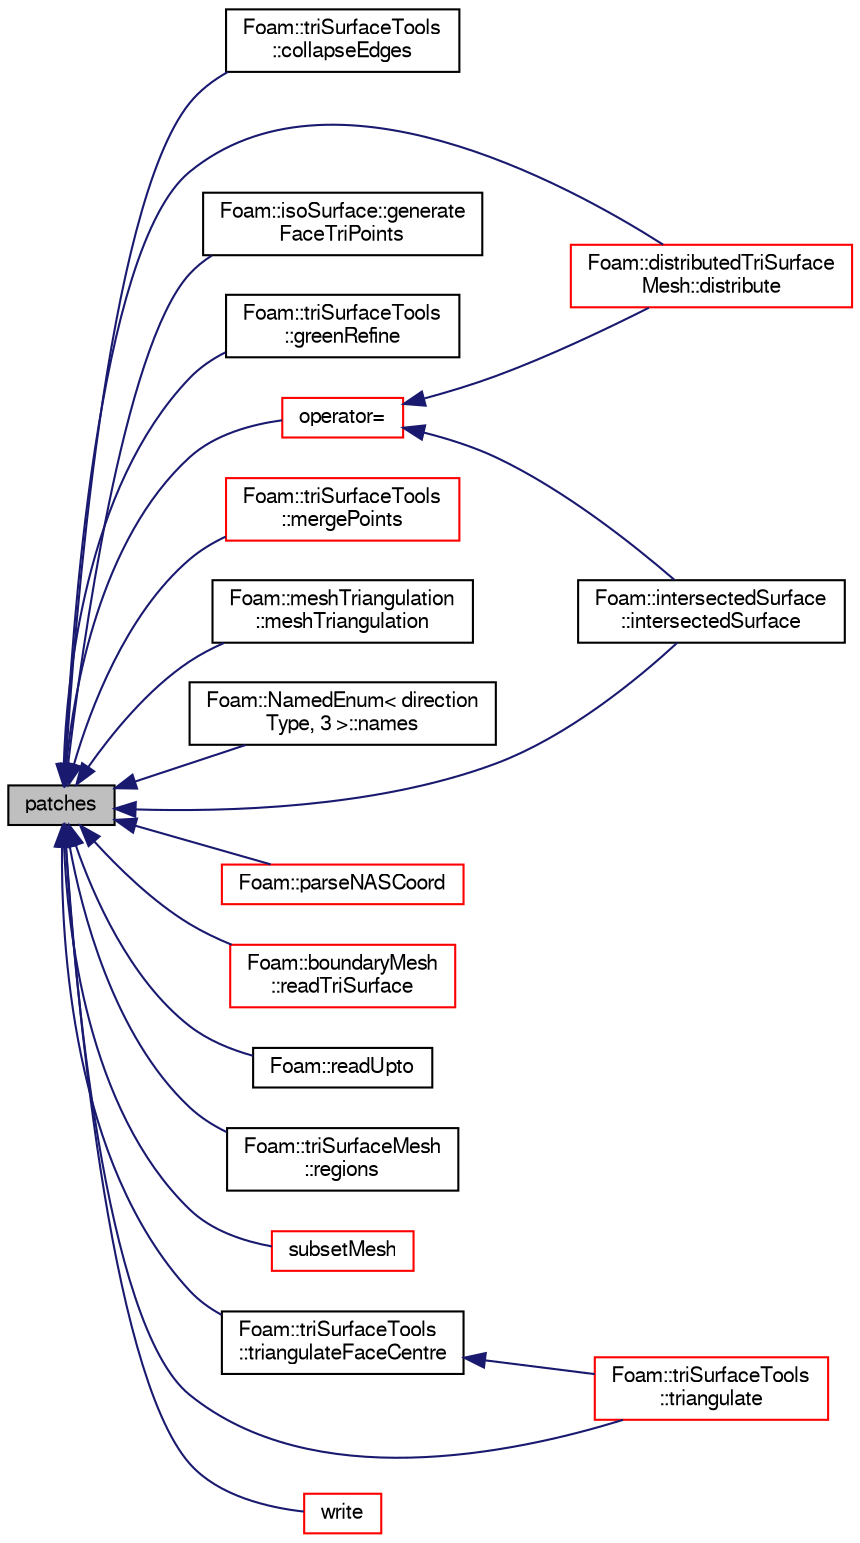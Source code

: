 digraph "patches"
{
  bgcolor="transparent";
  edge [fontname="FreeSans",fontsize="10",labelfontname="FreeSans",labelfontsize="10"];
  node [fontname="FreeSans",fontsize="10",shape=record];
  rankdir="LR";
  Node311 [label="patches",height=0.2,width=0.4,color="black", fillcolor="grey75", style="filled", fontcolor="black"];
  Node311 -> Node312 [dir="back",color="midnightblue",fontsize="10",style="solid",fontname="FreeSans"];
  Node312 [label="Foam::triSurfaceTools\l::collapseEdges",height=0.2,width=0.4,color="black",URL="$a25538.html#a5d5f37658655f0d947ff457a0d8f061c",tooltip="Create new triSurface by collapsing edges to specified. "];
  Node311 -> Node313 [dir="back",color="midnightblue",fontsize="10",style="solid",fontname="FreeSans"];
  Node313 [label="Foam::distributedTriSurface\lMesh::distribute",height=0.2,width=0.4,color="red",URL="$a28642.html#a30b981a389a43e4853d4dec45e4e5edb",tooltip="Set bounds of surface. Bounds currently set as list of. "];
  Node311 -> Node323 [dir="back",color="midnightblue",fontsize="10",style="solid",fontname="FreeSans"];
  Node323 [label="Foam::isoSurface::generate\lFaceTriPoints",height=0.2,width=0.4,color="black",URL="$a29346.html#a03628c245d99a9324f28ceffe5aa1c35"];
  Node311 -> Node324 [dir="back",color="midnightblue",fontsize="10",style="solid",fontname="FreeSans"];
  Node324 [label="Foam::triSurfaceTools\l::greenRefine",height=0.2,width=0.4,color="black",URL="$a25538.html#abfb8b3103f67e2652cfb672525ec5d43",tooltip="Refine edges by splitting to opposite vertex. "];
  Node311 -> Node325 [dir="back",color="midnightblue",fontsize="10",style="solid",fontname="FreeSans"];
  Node325 [label="Foam::intersectedSurface\l::intersectedSurface",height=0.2,width=0.4,color="black",URL="$a25494.html#a6e95ab0cf81f4521899580c0caaaf6e7",tooltip="Construct from surface and intersection. isFirstSurface is needed. "];
  Node311 -> Node326 [dir="back",color="midnightblue",fontsize="10",style="solid",fontname="FreeSans"];
  Node326 [label="Foam::triSurfaceTools\l::mergePoints",height=0.2,width=0.4,color="red",URL="$a25538.html#a44799249ec25a8721893cffeffcdec1f",tooltip="Merge points within distance. "];
  Node311 -> Node329 [dir="back",color="midnightblue",fontsize="10",style="solid",fontname="FreeSans"];
  Node329 [label="Foam::meshTriangulation\l::meshTriangulation",height=0.2,width=0.4,color="black",URL="$a30558.html#adc26bbba53e9c1d772cb4c2807351802",tooltip="Construct from selected mesh cell and region number to be used. "];
  Node311 -> Node330 [dir="back",color="midnightblue",fontsize="10",style="solid",fontname="FreeSans"];
  Node330 [label="Foam::NamedEnum\< direction\lType, 3 \>::names",height=0.2,width=0.4,color="black",URL="$a25998.html#a7350da3a0edd92cd11e6c479c9967dc8"];
  Node311 -> Node331 [dir="back",color="midnightblue",fontsize="10",style="solid",fontname="FreeSans"];
  Node331 [label="operator=",height=0.2,width=0.4,color="red",URL="$a30598.html#a7007e1a39a89b943666033e034e1083b"];
  Node331 -> Node325 [dir="back",color="midnightblue",fontsize="10",style="solid",fontname="FreeSans"];
  Node331 -> Node313 [dir="back",color="midnightblue",fontsize="10",style="solid",fontname="FreeSans"];
  Node311 -> Node334 [dir="back",color="midnightblue",fontsize="10",style="solid",fontname="FreeSans"];
  Node334 [label="Foam::parseNASCoord",height=0.2,width=0.4,color="red",URL="$a21124.html#a663c47a91dbc4b5b9064c385189002be"];
  Node311 -> Node341 [dir="back",color="midnightblue",fontsize="10",style="solid",fontname="FreeSans"];
  Node341 [label="Foam::boundaryMesh\l::readTriSurface",height=0.2,width=0.4,color="red",URL="$a21430.html#a2ee25ae613c57256a825ff088edc0839",tooltip="Read from triSurface. "];
  Node311 -> Node343 [dir="back",color="midnightblue",fontsize="10",style="solid",fontname="FreeSans"];
  Node343 [label="Foam::readUpto",height=0.2,width=0.4,color="black",URL="$a21124.html#adebc6d49ebf4c5b9e97e0e2f96d4c493"];
  Node311 -> Node344 [dir="back",color="midnightblue",fontsize="10",style="solid",fontname="FreeSans"];
  Node344 [label="Foam::triSurfaceMesh\l::regions",height=0.2,width=0.4,color="black",URL="$a25258.html#ab9fb56ec22f93cbc341f0b051e83f872",tooltip="Names of regions. "];
  Node311 -> Node345 [dir="back",color="midnightblue",fontsize="10",style="solid",fontname="FreeSans"];
  Node345 [label="subsetMesh",height=0.2,width=0.4,color="red",URL="$a30598.html#a2a82635af274c2fffdbb732676b4ecd3",tooltip="Return new surface. Returns pointMap, faceMap from. "];
  Node311 -> Node352 [dir="back",color="midnightblue",fontsize="10",style="solid",fontname="FreeSans"];
  Node352 [label="Foam::triSurfaceTools\l::triangulate",height=0.2,width=0.4,color="red",URL="$a25538.html#abc610083203403b6a9406e6d0206150e",tooltip="Simple triangulation of (selected patches of) boundaryMesh. Needs. "];
  Node311 -> Node356 [dir="back",color="midnightblue",fontsize="10",style="solid",fontname="FreeSans"];
  Node356 [label="Foam::triSurfaceTools\l::triangulateFaceCentre",height=0.2,width=0.4,color="black",URL="$a25538.html#abf2be73c84828e0d5db6921bf8b57353",tooltip="Face-centre triangulation of (selected patches of) boundaryMesh. "];
  Node356 -> Node352 [dir="back",color="midnightblue",fontsize="10",style="solid",fontname="FreeSans"];
  Node311 -> Node357 [dir="back",color="midnightblue",fontsize="10",style="solid",fontname="FreeSans"];
  Node357 [label="write",height=0.2,width=0.4,color="red",URL="$a30598.html#a293fdfec8bdfbd5c3913ab4c9f3454ff",tooltip="Write to Ostream in simple FOAM format. "];
}
